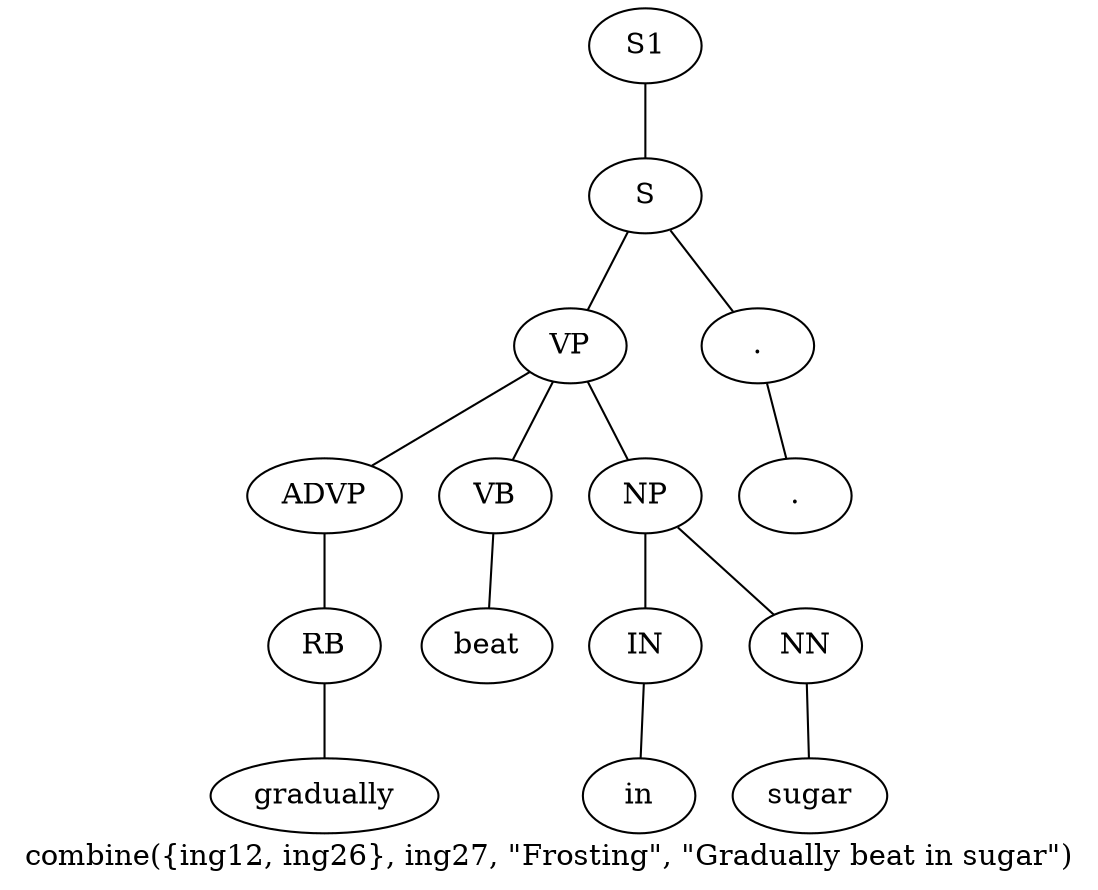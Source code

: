 graph SyntaxGraph {
	label = "combine({ing12, ing26}, ing27, \"Frosting\", \"Gradually beat in sugar\")";
	Node0 [label="S1"];
	Node1 [label="S"];
	Node2 [label="VP"];
	Node3 [label="ADVP"];
	Node4 [label="RB"];
	Node5 [label="gradually"];
	Node6 [label="VB"];
	Node7 [label="beat"];
	Node8 [label="NP"];
	Node9 [label="IN"];
	Node10 [label="in"];
	Node11 [label="NN"];
	Node12 [label="sugar"];
	Node13 [label="."];
	Node14 [label="."];

	Node0 -- Node1;
	Node1 -- Node2;
	Node1 -- Node13;
	Node2 -- Node3;
	Node2 -- Node6;
	Node2 -- Node8;
	Node3 -- Node4;
	Node4 -- Node5;
	Node6 -- Node7;
	Node8 -- Node9;
	Node8 -- Node11;
	Node9 -- Node10;
	Node11 -- Node12;
	Node13 -- Node14;
}